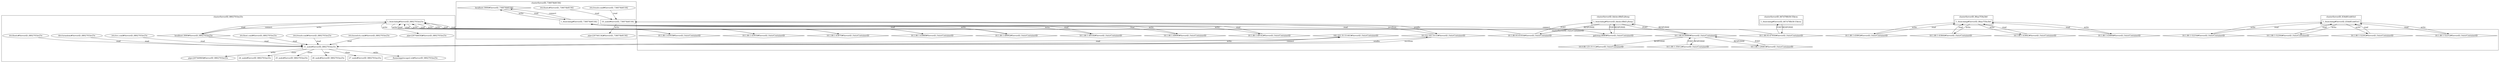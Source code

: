 digraph G {
	"1_fwatchdog#ServerID_6dcbcc88d5-j9zwp"->"gateway:8080#ServerID_OuterContainerID"[ label="POST" ];
	"1_fwatchdog#ServerID_667d78fb58-55kvm"->"10.1.80.93:47950#ServerID_OuterContainerID"[ label="RESPONSE" ];
	"10.1.80.93:47950#ServerID_OuterContainerID"->"1_fwatchdog#ServerID_667d78fb58-55kvm"[ label="POST" ];
	"10.1.80.93:8080#ServerID_OuterContainerID"->"1_fwatchdog#ServerID_6dcbcc88d5-j9zwp"[ label="RESPONSE" ];
	"gateway:8080#ServerID_OuterContainerID"->"1_fwatchdog#ServerID_6dcbcc88d5-j9zwp"[ label="RESPONSE" ];
	"10.1.80.93:41054#ServerID_OuterContainerID"->"1_fwatchdog#ServerID_6dcbcc88d5-j9zwp"[ label="POST" ];
	"1_fwatchdog#ServerID_6dcbcc88d5-j9zwp"->"10.1.80.93:41054#ServerID_OuterContainerID"[ label="RESPONSE" ];
	"1_fwatchdog#ServerID_6dcbcc88d5-j9zwp"->"10.1.80.93:8080#ServerID_OuterContainerID"[ label="POST" ];
	"localhost:3000#ServerID_736074b81582"->"1_fwatchdog#ServerID_736074b81582"[ label="read" ];
	"1_fwatchdog#ServerID_736074b81582"->"localhost:3000#ServerID_736074b81582"[ label="connect" ];
	"1_fwatchdog#ServerID_736074b81582"->"localhost:3000#ServerID_736074b81582"[ label="write" ];
	"10_node#ServerID_736074b81582"->"pipe:[20744134]#ServerID_736074b81582"[ label="write" ];
	"10.1.80.93:41054#ServerID_OuterContainerID"->"1_fwatchdog#ServerID_736074b81582"[ label="read" ];
	"/etc/hosts#ServerID_736074b81582"->"10_node#ServerID_736074b81582"[ label="read" ];
	"/etc/resolv.conf#ServerID_736074b81582"->"10_node#ServerID_736074b81582"[ label="read" ];
	"10_node#ServerID_736074b81582"->"10.152.183.10:53#ServerID_OuterContainerID"[ label="sendto" ];
	"10.152.183.10:53#ServerID_OuterContainerID"->"10_node#ServerID_736074b81582"[ label="recvfrom" ];
	"10_node#ServerID_736074b81582"->"gateway:8080#ServerID_OuterContainerID"[ label="connect" ];
	"10.1.80.93:47950#ServerID_OuterContainerID"->"1_fwatchdog#ServerID_0802701be25e"[ label="read" ];
	"1_fwatchdog#ServerID_0802701be25e"->"localhost:3000#ServerID_0802701be25e"[ label="connect" ];
	"localhost:3000#ServerID_0802701be25e"->"1_fwatchdog#ServerID_0802701be25e"[ label="read" ];
	"1_fwatchdog#ServerID_0802701be25e"->"localhost:3000#ServerID_0802701be25e"[ label="write" ];
	"localhost:3000#ServerID_0802701be25e"->"11_node#ServerID_0802701be25e"[ label="read" ];
	"11_node#ServerID_0802701be25e"->"pipe:[20744960]#ServerID_0802701be25e"[ label="write" ];
	"/etc/nsswitch.conf#ServerID_0802701be25e"->"11_node#ServerID_0802701be25e"[ label="read" ];
	"/etc/resolv.conf#ServerID_0802701be25e"->"11_node#ServerID_0802701be25e"[ label="read" ];
	"/etc/host.conf#ServerID_0802701be25e"->"11_node#ServerID_0802701be25e"[ label="read" ];
	"/etc/svc.conf#ServerID_0802701be25e"->"11_node#ServerID_0802701be25e"[ label="read" ];
	"/dev/urandom#ServerID_0802701be25e"->"11_node#ServerID_0802701be25e"[ label="read" ];
	"11_node#ServerID_0802701be25e"->"24_node#ServerID_0802701be25e"[ label="clone" ];
	"11_node#ServerID_0802701be25e"->"25_node#ServerID_0802701be25e"[ label="clone" ];
	"11_node#ServerID_0802701be25e"->"26_node#ServerID_0802701be25e"[ label="clone" ];
	"11_node#ServerID_0802701be25e"->"27_node#ServerID_0802701be25e"[ label="clone" ];
	"/etc/hosts#ServerID_0802701be25e"->"11_node#ServerID_0802701be25e"[ label="read" ];
	"11_node#ServerID_0802701be25e"->"10.152.183.10:53#ServerID_OuterContainerID"[ label="sendto" ];
	"10.152.183.10:53#ServerID_OuterContainerID"->"11_node#ServerID_0802701be25e"[ label="recvfrom" ];
	"182.255.35.53:443#ServerID_OuterContainerID"->"11_node#ServerID_0802701be25e"[ label="read" ];
	"11_node#ServerID_0802701be25e"->"182.255.35.53:443#ServerID_OuterContainerID"[ label="write" ];
	"10.1.80.1:43870#ServerID_OuterContainerID"->"1_fwatchdog#ServerID_0802701be25e"[ label="read" ];
	"11_node#ServerID_0802701be25e"->"182.255.35.53:443#ServerID_OuterContainerID"[ label="connect" ];
	"10.1.80.1:43868#ServerID_OuterContainerID"->"1_fwatchdog#ServerID_0802701be25e"[ label="read" ];
	"1_fwatchdog#ServerID_0802701be25e"->"10.1.80.1:43870#ServerID_OuterContainerID"[ label="write" ];
	"1_fwatchdog#ServerID_0802701be25e"->"10.1.80.1:43868#ServerID_OuterContainerID"[ label="write" ];
	"10.1.80.1:49090#ServerID_OuterContainerID"->"1_fwatchdog#ServerID_736074b81582"[ label="read" ];
	"10.1.80.1:49092#ServerID_OuterContainerID"->"1_fwatchdog#ServerID_736074b81582"[ label="read" ];
	"1_fwatchdog#ServerID_736074b81582"->"10.1.80.1:49092#ServerID_OuterContainerID"[ label="write" ];
	"1_fwatchdog#ServerID_736074b81582"->"10.1.80.1:49090#ServerID_OuterContainerID"[ label="write" ];
	"10.1.80.1:43844#ServerID_OuterContainerID"->"1_fwatchdog#ServerID_86aa7f3fa3b0"[ label="read" ];
	"10.1.80.1:43842#ServerID_OuterContainerID"->"1_fwatchdog#ServerID_86aa7f3fa3b0"[ label="read" ];
	"1_fwatchdog#ServerID_86aa7f3fa3b0"->"10.1.80.1:43844#ServerID_OuterContainerID"[ label="write" ];
	"1_fwatchdog#ServerID_86aa7f3fa3b0"->"10.1.80.1:43842#ServerID_OuterContainerID"[ label="write" ];
	"10.1.80.1:52204#ServerID_OuterContainerID"->"1_fwatchdog#ServerID_834d81eb81b3"[ label="read" ];
	"1_fwatchdog#ServerID_834d81eb81b3"->"10.1.80.1:52202#ServerID_OuterContainerID"[ label="write" ];
	"10.1.80.1:52202#ServerID_OuterContainerID"->"1_fwatchdog#ServerID_834d81eb81b3"[ label="read" ];
	"1_fwatchdog#ServerID_834d81eb81b3"->"10.1.80.1:52204#ServerID_OuterContainerID"[ label="write" ];
	"11_node#ServerID_0802701be25e"->"/home/app/escape2.sh#ServerID_0802701be25e"[ label="write" ];
	"1_fwatchdog#ServerID_0802701be25e"->"pipe:[20744659]#ServerID_0802701be25e"[ label="write" ];
	"10.1.80.1:43916#ServerID_OuterContainerID"->"1_fwatchdog#ServerID_0802701be25e"[ label="read" ];
	"1_fwatchdog#ServerID_0802701be25e"->"10.1.80.1:43916#ServerID_OuterContainerID"[ label="write" ];
	"10.1.80.1:43918#ServerID_OuterContainerID"->"1_fwatchdog#ServerID_0802701be25e"[ label="read" ];
	"1_fwatchdog#ServerID_0802701be25e"->"10.1.80.1:43918#ServerID_OuterContainerID"[ label="write" ];
	"1_fwatchdog#ServerID_736074b81582"->"10.1.80.1:49144#ServerID_OuterContainerID"[ label="write" ];
	"10.1.80.1:49144#ServerID_OuterContainerID"->"1_fwatchdog#ServerID_736074b81582"[ label="read" ];
	"10.1.80.1:49142#ServerID_OuterContainerID"->"1_fwatchdog#ServerID_736074b81582"[ label="read" ];
	"1_fwatchdog#ServerID_736074b81582"->"10.1.80.1:49142#ServerID_OuterContainerID"[ label="write" ];
	"10.1.80.1:43892#ServerID_OuterContainerID"->"1_fwatchdog#ServerID_86aa7f3fa3b0"[ label="read" ];
	"10.1.80.1:43894#ServerID_OuterContainerID"->"1_fwatchdog#ServerID_86aa7f3fa3b0"[ label="read" ];
	"1_fwatchdog#ServerID_86aa7f3fa3b0"->"10.1.80.1:43894#ServerID_OuterContainerID"[ label="write" ];
	"10.1.80.1:52254#ServerID_OuterContainerID"->"1_fwatchdog#ServerID_834d81eb81b3"[ label="read" ];
	"1_fwatchdog#ServerID_86aa7f3fa3b0"->"10.1.80.1:43892#ServerID_OuterContainerID"[ label="write" ];
	"10.1.80.1:52252#ServerID_OuterContainerID"->"1_fwatchdog#ServerID_834d81eb81b3"[ label="read" ];
	"1_fwatchdog#ServerID_834d81eb81b3"->"10.1.80.1:52254#ServerID_OuterContainerID"[ label="write" ];
	"1_fwatchdog#ServerID_834d81eb81b3"->"10.1.80.1:52252#ServerID_OuterContainerID"[ label="write" ];
	"10.1.80.1:26463#ServerID_OuterContainerID"->"10.1.80.93:8080#ServerID_OuterContainerID"[ label="POST" ];
	"10.1.80.93:8080#ServerID_OuterContainerID"->"10.1.80.1:26463#ServerID_OuterContainerID"[ label="RESPONSE" ];
	"10.1.80.93:8080#ServerID_OuterContainerID"->"10.0.88.125:31112#ServerID_OuterContainerID"[ label="RESPONSE" ];
	"10.1.80.1:35612#ServerID_OuterContainerID"->"10.1.80.93:8080#ServerID_OuterContainerID"[ label="POST" ];
	"10.1.80.93:8080#ServerID_OuterContainerID"->"10.1.80.1:35612#ServerID_OuterContainerID"[ label="RESPONSE" ];
	subgraph "clusterServerID_0802701be25e" {
	label="clusterServerID_0802701be25e";
	"/dev/urandom#ServerID_0802701be25e" [ shape=ellipse ];
	"/etc/host.conf#ServerID_0802701be25e" [ shape=ellipse ];
	"/etc/hosts#ServerID_0802701be25e" [ shape=ellipse ];
	"/etc/nsswitch.conf#ServerID_0802701be25e" [ shape=ellipse ];
	"/etc/resolv.conf#ServerID_0802701be25e" [ shape=ellipse ];
	"/etc/svc.conf#ServerID_0802701be25e" [ shape=ellipse ];
	"/home/app/escape2.sh#ServerID_0802701be25e" [ shape=ellipse ];
	"11_node#ServerID_0802701be25e" [ shape=box ];
	"1_fwatchdog#ServerID_0802701be25e" [ shape=box ];
	"24_node#ServerID_0802701be25e" [ shape=box ];
	"25_node#ServerID_0802701be25e" [ shape=box ];
	"26_node#ServerID_0802701be25e" [ shape=box ];
	"27_node#ServerID_0802701be25e" [ shape=box ];
	"localhost:3000#ServerID_0802701be25e" [ shape=diamond ];
	"pipe:[20744659]#ServerID_0802701be25e" [ shape=ellipse ];
	"pipe:[20744960]#ServerID_0802701be25e" [ shape=ellipse ];

}
;
	subgraph "clusterServerID_667d78fb58-55kvm" {
	label="clusterServerID_667d78fb58-55kvm";
	"1_fwatchdog#ServerID_667d78fb58-55kvm" [ shape=box ];

}
;
	subgraph "clusterServerID_6dcbcc88d5-j9zwp" {
	label="clusterServerID_6dcbcc88d5-j9zwp";
	"1_fwatchdog#ServerID_6dcbcc88d5-j9zwp" [ shape=box ];

}
;
	subgraph "clusterServerID_736074b81582" {
	label="clusterServerID_736074b81582";
	"/etc/hosts#ServerID_736074b81582" [ shape=ellipse ];
	"/etc/resolv.conf#ServerID_736074b81582" [ shape=ellipse ];
	"10_node#ServerID_736074b81582" [ shape=box ];
	"1_fwatchdog#ServerID_736074b81582" [ shape=box ];
	"localhost:3000#ServerID_736074b81582" [ shape=diamond ];
	"pipe:[20744134]#ServerID_736074b81582" [ shape=ellipse ];

}
;
	subgraph "clusterServerID_834d81eb81b3" {
	label="clusterServerID_834d81eb81b3";
	"1_fwatchdog#ServerID_834d81eb81b3" [ shape=box ];

}
;
	subgraph "clusterServerID_86aa7f3fa3b0" {
	label="clusterServerID_86aa7f3fa3b0";
	"1_fwatchdog#ServerID_86aa7f3fa3b0" [ shape=box ];

}
;
	subgraph "clusterServerID_OuterContainerID" {
	label="clusterServerID_OuterContainerID";
	"10.0.88.125:31112#ServerID_OuterContainerID" [ shape=diamond ];
	"10.1.80.1:26463#ServerID_OuterContainerID" [ shape=diamond ];
	"10.1.80.1:35612#ServerID_OuterContainerID" [ shape=diamond ];
	"10.1.80.1:43842#ServerID_OuterContainerID" [ shape=diamond ];
	"10.1.80.1:43844#ServerID_OuterContainerID" [ shape=diamond ];
	"10.1.80.1:43868#ServerID_OuterContainerID" [ shape=diamond ];
	"10.1.80.1:43870#ServerID_OuterContainerID" [ shape=diamond ];
	"10.1.80.1:43892#ServerID_OuterContainerID" [ shape=diamond ];
	"10.1.80.1:43894#ServerID_OuterContainerID" [ shape=diamond ];
	"10.1.80.1:43916#ServerID_OuterContainerID" [ shape=diamond ];
	"10.1.80.1:43918#ServerID_OuterContainerID" [ shape=diamond ];
	"10.1.80.1:49090#ServerID_OuterContainerID" [ shape=diamond ];
	"10.1.80.1:49092#ServerID_OuterContainerID" [ shape=diamond ];
	"10.1.80.1:49142#ServerID_OuterContainerID" [ shape=diamond ];
	"10.1.80.1:49144#ServerID_OuterContainerID" [ shape=diamond ];
	"10.1.80.1:52202#ServerID_OuterContainerID" [ shape=diamond ];
	"10.1.80.1:52204#ServerID_OuterContainerID" [ shape=diamond ];
	"10.1.80.1:52252#ServerID_OuterContainerID" [ shape=diamond ];
	"10.1.80.1:52254#ServerID_OuterContainerID" [ shape=diamond ];
	"10.1.80.93:41054#ServerID_OuterContainerID" [ shape=diamond ];
	"10.1.80.93:47950#ServerID_OuterContainerID" [ shape=diamond ];
	"10.1.80.93:8080#ServerID_OuterContainerID" [ shape=diamond ];
	"10.152.183.10:53#ServerID_OuterContainerID" [ shape=diamond ];
	"182.255.35.53:443#ServerID_OuterContainerID" [ shape=diamond ];
	"gateway:8080#ServerID_OuterContainerID" [ shape=diamond ];

}
;

}
